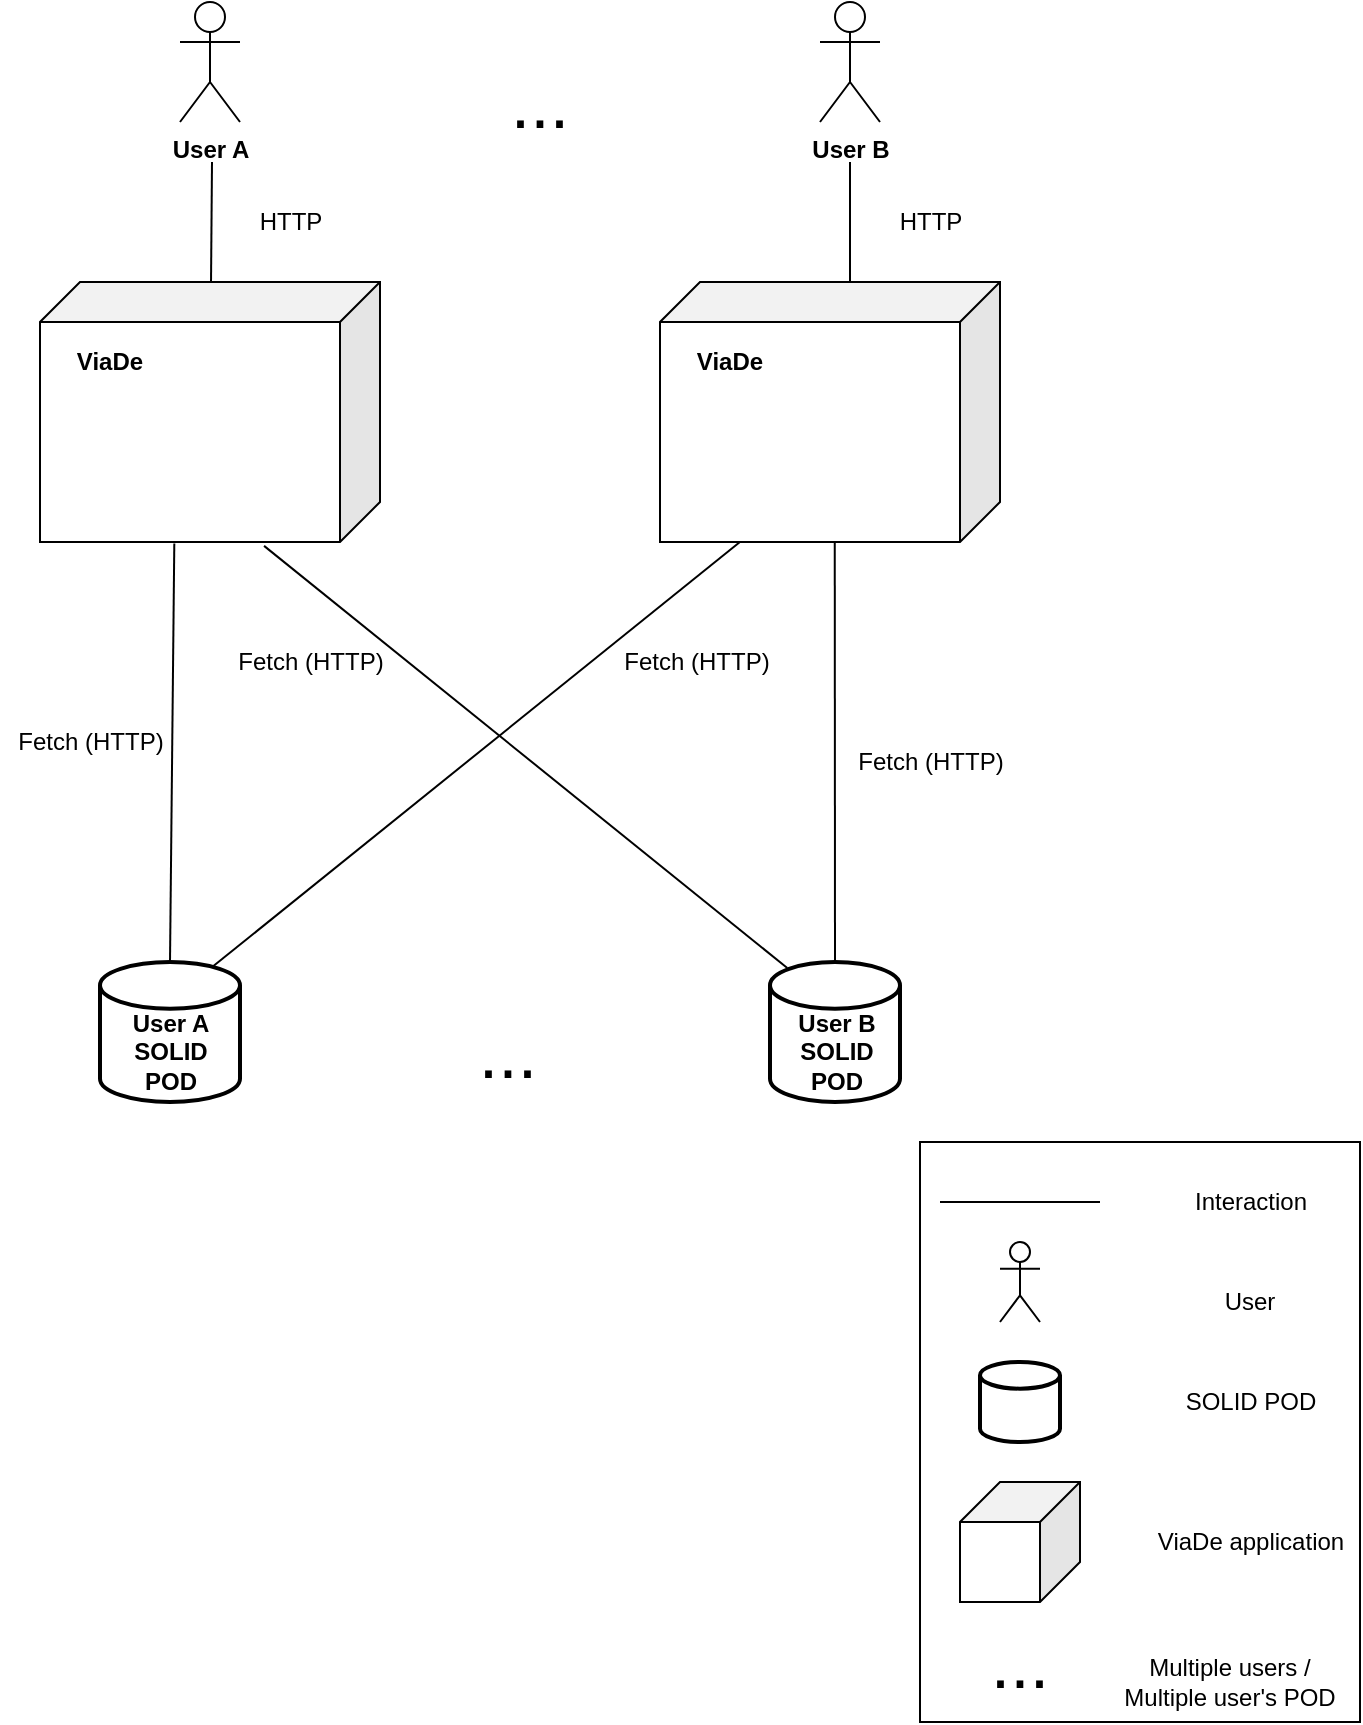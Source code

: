 <mxfile version="12.9.11" type="device"><diagram id="U5pJwuRSoSWGOM118-kj" name="Page-1"><mxGraphModel dx="1303" dy="720" grid="1" gridSize="10" guides="1" tooltips="1" connect="1" arrows="1" fold="1" page="1" pageScale="1" pageWidth="827" pageHeight="1169" math="0" shadow="0"><root><mxCell id="0"/><mxCell id="1" parent="0"/><mxCell id="0kXkNBiSIqUF1e1caW1n-3" value="&lt;div&gt;&lt;b&gt;User A&lt;br&gt;&lt;/b&gt;&lt;/div&gt;" style="shape=umlActor;verticalLabelPosition=bottom;labelBackgroundColor=#ffffff;verticalAlign=top;html=1;" parent="1" vertex="1"><mxGeometry x="230" y="90" width="30" height="60" as="geometry"/></mxCell><mxCell id="0kXkNBiSIqUF1e1caW1n-4" value="User B" style="shape=umlActor;verticalLabelPosition=bottom;labelBackgroundColor=#ffffff;verticalAlign=top;html=1;align=center;fontStyle=1" parent="1" vertex="1"><mxGeometry x="550" y="90" width="30" height="60" as="geometry"/></mxCell><mxCell id="0kXkNBiSIqUF1e1caW1n-12" value="" style="shape=cube;whiteSpace=wrap;html=1;boundedLbl=1;backgroundOutline=1;darkOpacity=0.05;darkOpacity2=0.1;align=center;direction=east;flipH=1;" parent="1" vertex="1"><mxGeometry x="160" y="230" width="170" height="130" as="geometry"/></mxCell><mxCell id="0kXkNBiSIqUF1e1caW1n-13" value="" style="endArrow=none;html=1;exitX=0.497;exitY=-0.001;exitDx=0;exitDy=0;exitPerimeter=0;" parent="1" source="0kXkNBiSIqUF1e1caW1n-12" edge="1"><mxGeometry width="50" height="50" relative="1" as="geometry"><mxPoint x="375" y="239" as="sourcePoint"/><mxPoint x="246" y="170" as="targetPoint"/></mxGeometry></mxCell><mxCell id="0kXkNBiSIqUF1e1caW1n-14" value="" style="endArrow=none;html=1;exitX=0;exitY=0;exitDx=75;exitDy=0;exitPerimeter=0;" parent="1" source="YbdYVfsKaZ_gQirhX8Me-1" edge="1"><mxGeometry width="50" height="50" relative="1" as="geometry"><mxPoint x="672" y="220" as="sourcePoint"/><mxPoint x="565" y="170" as="targetPoint"/></mxGeometry></mxCell><mxCell id="0kXkNBiSIqUF1e1caW1n-15" value="ViaDe" style="text;html=1;strokeColor=none;fillColor=none;align=center;verticalAlign=middle;whiteSpace=wrap;rounded=0;fontStyle=1" parent="1" vertex="1"><mxGeometry x="170" y="260" width="50" height="20" as="geometry"/></mxCell><mxCell id="0kXkNBiSIqUF1e1caW1n-17" value="HTTP" style="text;html=1;align=center;verticalAlign=middle;resizable=0;points=[];autosize=1;" parent="1" vertex="1"><mxGeometry x="260" y="190" width="50" height="20" as="geometry"/></mxCell><mxCell id="0kXkNBiSIqUF1e1caW1n-20" value="HTTP" style="text;html=1;align=center;verticalAlign=middle;resizable=0;points=[];autosize=1;" parent="1" vertex="1"><mxGeometry x="580" y="190" width="50" height="20" as="geometry"/></mxCell><mxCell id="0kXkNBiSIqUF1e1caW1n-22" value="" style="strokeWidth=2;html=1;shape=mxgraph.flowchart.database;whiteSpace=wrap;align=center;" parent="1" vertex="1"><mxGeometry x="190" y="570" width="70" height="70" as="geometry"/></mxCell><mxCell id="0kXkNBiSIqUF1e1caW1n-23" value="" style="strokeWidth=2;html=1;shape=mxgraph.flowchart.database;whiteSpace=wrap;align=center;" parent="1" vertex="1"><mxGeometry x="525" y="570" width="65" height="70" as="geometry"/></mxCell><mxCell id="0kXkNBiSIqUF1e1caW1n-24" value="&lt;div&gt;User A &lt;br&gt;&lt;/div&gt;&lt;div&gt;SOLID &lt;br&gt;&lt;/div&gt;&lt;div&gt;POD&lt;/div&gt;" style="text;html=1;align=center;verticalAlign=middle;resizable=0;points=[];autosize=1;fontStyle=1" parent="1" vertex="1"><mxGeometry x="200" y="590" width="50" height="50" as="geometry"/></mxCell><mxCell id="0kXkNBiSIqUF1e1caW1n-25" value="&lt;div&gt;User B &lt;br&gt;&lt;/div&gt;&lt;div&gt;SOLID &lt;br&gt;&lt;/div&gt;&lt;div&gt;POD&lt;/div&gt;" style="text;html=1;align=center;verticalAlign=middle;resizable=0;points=[];autosize=1;fontStyle=1" parent="1" vertex="1"><mxGeometry x="532.5" y="590" width="50" height="50" as="geometry"/></mxCell><mxCell id="0kXkNBiSIqUF1e1caW1n-26" value="" style="endArrow=none;html=1;entryX=0.605;entryY=1.006;entryDx=0;entryDy=0;entryPerimeter=0;exitX=0.5;exitY=0;exitDx=0;exitDy=0;exitPerimeter=0;" parent="1" source="0kXkNBiSIqUF1e1caW1n-22" target="0kXkNBiSIqUF1e1caW1n-12" edge="1"><mxGeometry width="50" height="50" relative="1" as="geometry"><mxPoint x="210" y="571" as="sourcePoint"/><mxPoint x="222" y="362" as="targetPoint"/></mxGeometry></mxCell><mxCell id="0kXkNBiSIqUF1e1caW1n-27" value="" style="endArrow=none;html=1;exitX=0.5;exitY=0;exitDx=0;exitDy=0;exitPerimeter=0;entryX=0.486;entryY=1.002;entryDx=0;entryDy=0;entryPerimeter=0;" parent="1" source="0kXkNBiSIqUF1e1caW1n-23" target="YbdYVfsKaZ_gQirhX8Me-1" edge="1"><mxGeometry width="50" height="50" relative="1" as="geometry"><mxPoint x="360" y="420" as="sourcePoint"/><mxPoint x="559" y="361" as="targetPoint"/></mxGeometry></mxCell><mxCell id="0kXkNBiSIqUF1e1caW1n-28" value="Fetch (HTTP)" style="text;html=1;align=center;verticalAlign=middle;resizable=0;points=[];autosize=1;" parent="1" vertex="1"><mxGeometry x="560" y="460" width="90" height="20" as="geometry"/></mxCell><mxCell id="0kXkNBiSIqUF1e1caW1n-29" value="Fetch (HTTP)" style="text;html=1;align=center;verticalAlign=middle;resizable=0;points=[];autosize=1;" parent="1" vertex="1"><mxGeometry x="140" y="450" width="90" height="20" as="geometry"/></mxCell><mxCell id="0kXkNBiSIqUF1e1caW1n-31" value="" style="rounded=0;whiteSpace=wrap;html=1;align=center;" parent="1" vertex="1"><mxGeometry x="600" y="660" width="220" height="290" as="geometry"/></mxCell><mxCell id="0kXkNBiSIqUF1e1caW1n-32" value="" style="endArrow=none;html=1;" parent="1" edge="1"><mxGeometry width="50" height="50" relative="1" as="geometry"><mxPoint x="610" y="690" as="sourcePoint"/><mxPoint x="690" y="690" as="targetPoint"/></mxGeometry></mxCell><mxCell id="0kXkNBiSIqUF1e1caW1n-33" value="Interaction" style="text;html=1;align=center;verticalAlign=middle;resizable=0;points=[];autosize=1;" parent="1" vertex="1"><mxGeometry x="730" y="680" width="70" height="20" as="geometry"/></mxCell><mxCell id="0kXkNBiSIqUF1e1caW1n-36" value="" style="shape=umlActor;verticalLabelPosition=bottom;labelBackgroundColor=#ffffff;verticalAlign=top;html=1;outlineConnect=0;align=center;" parent="1" vertex="1"><mxGeometry x="640" y="710" width="20" height="40" as="geometry"/></mxCell><mxCell id="0kXkNBiSIqUF1e1caW1n-37" value="User" style="text;html=1;strokeColor=none;fillColor=none;align=center;verticalAlign=middle;whiteSpace=wrap;rounded=0;" parent="1" vertex="1"><mxGeometry x="745" y="730" width="40" height="20" as="geometry"/></mxCell><mxCell id="0kXkNBiSIqUF1e1caW1n-41" value="" style="strokeWidth=2;html=1;shape=mxgraph.flowchart.database;whiteSpace=wrap;align=center;" parent="1" vertex="1"><mxGeometry x="630" y="770" width="40" height="40" as="geometry"/></mxCell><mxCell id="0kXkNBiSIqUF1e1caW1n-42" value="SOLID POD" style="text;html=1;align=center;verticalAlign=middle;resizable=0;points=[];autosize=1;" parent="1" vertex="1"><mxGeometry x="725" y="780" width="80" height="20" as="geometry"/></mxCell><mxCell id="0kXkNBiSIqUF1e1caW1n-43" value="" style="shape=cube;whiteSpace=wrap;html=1;boundedLbl=1;backgroundOutline=1;darkOpacity=0.05;darkOpacity2=0.1;align=center;direction=east;flipH=1;" parent="1" vertex="1"><mxGeometry x="620" y="830" width="60" height="60" as="geometry"/></mxCell><mxCell id="0kXkNBiSIqUF1e1caW1n-44" value="ViaDe application" style="text;html=1;align=center;verticalAlign=middle;resizable=0;points=[];autosize=1;" parent="1" vertex="1"><mxGeometry x="710" y="850" width="110" height="20" as="geometry"/></mxCell><mxCell id="YbdYVfsKaZ_gQirhX8Me-1" value="" style="shape=cube;whiteSpace=wrap;html=1;boundedLbl=1;backgroundOutline=1;darkOpacity=0.05;darkOpacity2=0.1;align=center;direction=east;flipH=1;" parent="1" vertex="1"><mxGeometry x="470" y="230" width="170" height="130" as="geometry"/></mxCell><mxCell id="YbdYVfsKaZ_gQirhX8Me-2" value="ViaDe" style="text;html=1;strokeColor=none;fillColor=none;align=center;verticalAlign=middle;whiteSpace=wrap;rounded=0;fontStyle=1" parent="1" vertex="1"><mxGeometry x="480" y="260" width="50" height="20" as="geometry"/></mxCell><mxCell id="YbdYVfsKaZ_gQirhX8Me-6" value="" style="endArrow=none;html=1;entryX=0.765;entryY=1;entryDx=0;entryDy=0;entryPerimeter=0;exitX=0.81;exitY=0.029;exitDx=0;exitDy=0;exitPerimeter=0;" parent="1" source="0kXkNBiSIqUF1e1caW1n-22" target="YbdYVfsKaZ_gQirhX8Me-1" edge="1"><mxGeometry width="50" height="50" relative="1" as="geometry"><mxPoint x="230" y="568" as="sourcePoint"/><mxPoint x="260" y="400" as="targetPoint"/></mxGeometry></mxCell><mxCell id="YbdYVfsKaZ_gQirhX8Me-7" value="" style="endArrow=none;html=1;entryX=0.341;entryY=1.015;entryDx=0;entryDy=0;entryPerimeter=0;exitX=0.133;exitY=0.043;exitDx=0;exitDy=0;exitPerimeter=0;" parent="1" source="0kXkNBiSIqUF1e1caW1n-23" target="0kXkNBiSIqUF1e1caW1n-12" edge="1"><mxGeometry width="50" height="50" relative="1" as="geometry"><mxPoint x="400" y="480" as="sourcePoint"/><mxPoint x="450" y="430" as="targetPoint"/></mxGeometry></mxCell><mxCell id="YbdYVfsKaZ_gQirhX8Me-8" value="Fetch (HTTP)" style="text;html=1;align=center;verticalAlign=middle;resizable=0;points=[];autosize=1;" parent="1" vertex="1"><mxGeometry x="250" y="410" width="90" height="20" as="geometry"/></mxCell><mxCell id="YbdYVfsKaZ_gQirhX8Me-9" value="Fetch (HTTP)" style="text;html=1;align=center;verticalAlign=middle;resizable=0;points=[];autosize=1;" parent="1" vertex="1"><mxGeometry x="442.5" y="410" width="90" height="20" as="geometry"/></mxCell><mxCell id="YbdYVfsKaZ_gQirhX8Me-10" value="&lt;font style=&quot;font-size: 35px&quot;&gt;...&lt;/font&gt;" style="text;html=1;strokeColor=none;fillColor=none;align=center;verticalAlign=middle;whiteSpace=wrap;rounded=0;" parent="1" vertex="1"><mxGeometry x="374" y="605" width="40" height="20" as="geometry"/></mxCell><mxCell id="YbdYVfsKaZ_gQirhX8Me-11" value="&lt;font style=&quot;font-size: 35px&quot;&gt;...&lt;/font&gt;" style="text;html=1;strokeColor=none;fillColor=none;align=center;verticalAlign=middle;whiteSpace=wrap;rounded=0;" parent="1" vertex="1"><mxGeometry x="390" y="130" width="40" height="20" as="geometry"/></mxCell><mxCell id="aXMny0Y_C7mDpg3SjdlD-2" value="&lt;font style=&quot;font-size: 35px&quot;&gt;...&lt;/font&gt;" style="text;html=1;strokeColor=none;fillColor=none;align=center;verticalAlign=middle;whiteSpace=wrap;rounded=0;" vertex="1" parent="1"><mxGeometry x="630" y="910" width="40" height="20" as="geometry"/></mxCell><mxCell id="aXMny0Y_C7mDpg3SjdlD-4" value="Multiple users / Multiple user's POD" style="text;html=1;strokeColor=none;fillColor=none;align=center;verticalAlign=middle;whiteSpace=wrap;rounded=0;" vertex="1" parent="1"><mxGeometry x="700" y="920" width="110" height="20" as="geometry"/></mxCell></root></mxGraphModel></diagram></mxfile>